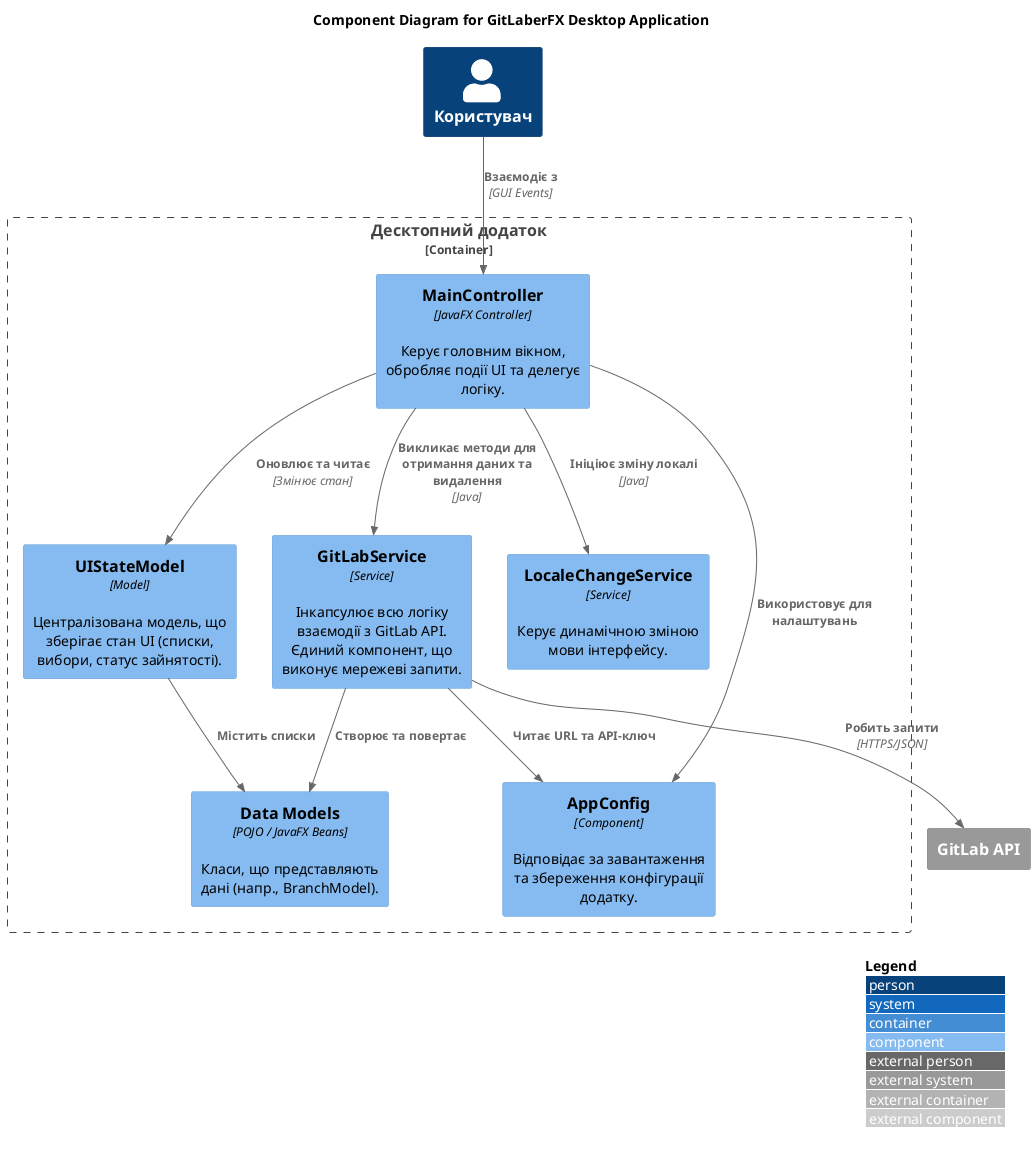 @startuml
!include <C4/C4_Component>

LAYOUT_WITH_LEGEND()

title Component Diagram for GitLaberFX Desktop Application

Person(user, "Користувач")
System_Ext(gitlab_api, "GitLab API")

Container_Boundary(app, "Десктопний додаток") {

    Component(main_controller, "MainController", "JavaFX Controller", "Керує головним вікном, обробляє події UI та делегує логіку.")
    Component(ui_state_model, "UIStateModel", "Model", "Централізована модель, що зберігає стан UI (списки, вибори, статус зайнятості).")

    Component(gitlab_service, "GitLabService", "Service", "Інкапсулює всю логіку взаємодії з GitLab API. Єдиний компонент, що виконує мережеві запити.")
    Component(locale_service, "LocaleChangeService", "Service", "Керує динамічною зміною мови інтерфейсу.")

    Component(config_component, "AppConfig", "Component", "Відповідає за завантаження та збереження конфігурації додатку.")

    Component(domain_models, "Data Models", "POJO / JavaFX Beans", "Класи, що представляють дані (напр., BranchModel).")

    Rel(user, main_controller, "Взаємодіє з", "GUI Events")

    Rel(main_controller, ui_state_model, "Оновлює та читає", "Змінює стан")
    Rel(main_controller, gitlab_service, "Викликає методи для отримання даних та видалення", "Java")
    Rel(main_controller, locale_service, "Ініціює зміну локалі", "Java")
    Rel(main_controller, config_component, "Використовує для налаштувань")

    Rel(gitlab_service, gitlab_api, "Робить запити", "HTTPS/JSON")
    Rel(gitlab_service, config_component, "Читає URL та API-ключ")
    Rel(gitlab_service, domain_models, "Створює та повертає")

    Rel(ui_state_model, domain_models, "Містить списки")
}

@enduml
